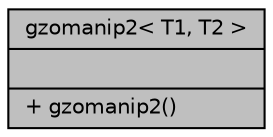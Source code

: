 digraph "gzomanip2&lt; T1, T2 &gt;"
{
  edge [fontname="Helvetica",fontsize="10",labelfontname="Helvetica",labelfontsize="10"];
  node [fontname="Helvetica",fontsize="10",shape=record];
  Node1 [label="{gzomanip2\< T1, T2 \>\n||+ gzomanip2()\l}",height=0.2,width=0.4,color="black", fillcolor="grey75", style="filled", fontcolor="black"];
}
